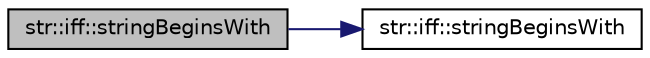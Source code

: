 digraph "str::iff::stringBeginsWith"
{
 // INTERACTIVE_SVG=YES
 // LATEX_PDF_SIZE
  edge [fontname="Helvetica",fontsize="10",labelfontname="Helvetica",labelfontsize="10"];
  node [fontname="Helvetica",fontsize="10",shape=record];
  rankdir="LR";
  Node1 [label="str::iff::stringBeginsWith",height=0.2,width=0.4,color="black", fillcolor="grey75", style="filled", fontcolor="black",tooltip="Returns true if string checkedString's first characters match fully any of strings nextString or rest..."];
  Node1 -> Node2 [color="midnightblue",fontsize="10",style="solid",fontname="Helvetica"];
  Node2 [label="str::iff::stringBeginsWith",height=0.2,width=0.4,color="black", fillcolor="white", style="filled",URL="$namespacestr_1_1iff.html#a3545a4335520d6faab2d9837284f319e",tooltip="Returns false. End of recursion for template."];
}
